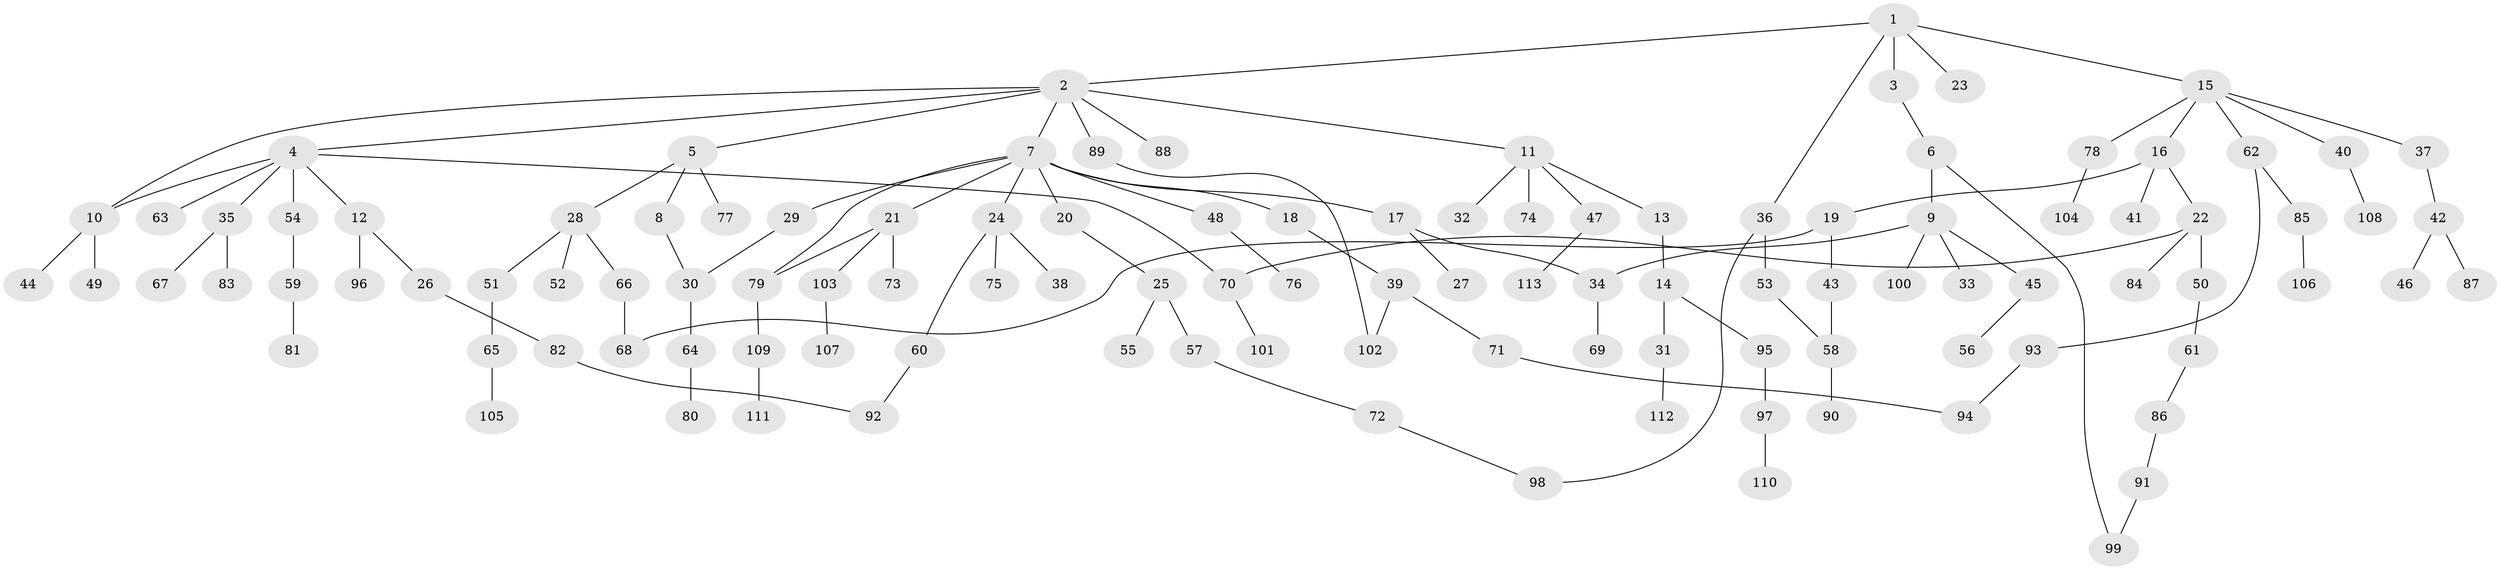 // Generated by graph-tools (version 1.1) at 2025/13/03/09/25 04:13:32]
// undirected, 113 vertices, 124 edges
graph export_dot {
graph [start="1"]
  node [color=gray90,style=filled];
  1;
  2;
  3;
  4;
  5;
  6;
  7;
  8;
  9;
  10;
  11;
  12;
  13;
  14;
  15;
  16;
  17;
  18;
  19;
  20;
  21;
  22;
  23;
  24;
  25;
  26;
  27;
  28;
  29;
  30;
  31;
  32;
  33;
  34;
  35;
  36;
  37;
  38;
  39;
  40;
  41;
  42;
  43;
  44;
  45;
  46;
  47;
  48;
  49;
  50;
  51;
  52;
  53;
  54;
  55;
  56;
  57;
  58;
  59;
  60;
  61;
  62;
  63;
  64;
  65;
  66;
  67;
  68;
  69;
  70;
  71;
  72;
  73;
  74;
  75;
  76;
  77;
  78;
  79;
  80;
  81;
  82;
  83;
  84;
  85;
  86;
  87;
  88;
  89;
  90;
  91;
  92;
  93;
  94;
  95;
  96;
  97;
  98;
  99;
  100;
  101;
  102;
  103;
  104;
  105;
  106;
  107;
  108;
  109;
  110;
  111;
  112;
  113;
  1 -- 2;
  1 -- 3;
  1 -- 15;
  1 -- 23;
  1 -- 36;
  2 -- 4;
  2 -- 5;
  2 -- 7;
  2 -- 11;
  2 -- 88;
  2 -- 89;
  2 -- 10;
  3 -- 6;
  4 -- 10;
  4 -- 12;
  4 -- 35;
  4 -- 54;
  4 -- 63;
  4 -- 70;
  5 -- 8;
  5 -- 28;
  5 -- 77;
  6 -- 9;
  6 -- 99;
  7 -- 17;
  7 -- 18;
  7 -- 20;
  7 -- 21;
  7 -- 24;
  7 -- 29;
  7 -- 48;
  7 -- 79;
  8 -- 30;
  9 -- 33;
  9 -- 45;
  9 -- 100;
  9 -- 34;
  10 -- 44;
  10 -- 49;
  11 -- 13;
  11 -- 32;
  11 -- 47;
  11 -- 74;
  12 -- 26;
  12 -- 96;
  13 -- 14;
  14 -- 31;
  14 -- 95;
  15 -- 16;
  15 -- 37;
  15 -- 40;
  15 -- 62;
  15 -- 78;
  16 -- 19;
  16 -- 22;
  16 -- 41;
  17 -- 27;
  17 -- 34;
  18 -- 39;
  19 -- 43;
  19 -- 68;
  20 -- 25;
  21 -- 73;
  21 -- 79;
  21 -- 103;
  22 -- 50;
  22 -- 70;
  22 -- 84;
  24 -- 38;
  24 -- 60;
  24 -- 75;
  25 -- 55;
  25 -- 57;
  26 -- 82;
  28 -- 51;
  28 -- 52;
  28 -- 66;
  29 -- 30;
  30 -- 64;
  31 -- 112;
  34 -- 69;
  35 -- 67;
  35 -- 83;
  36 -- 53;
  36 -- 98;
  37 -- 42;
  39 -- 71;
  39 -- 102;
  40 -- 108;
  42 -- 46;
  42 -- 87;
  43 -- 58;
  45 -- 56;
  47 -- 113;
  48 -- 76;
  50 -- 61;
  51 -- 65;
  53 -- 58;
  54 -- 59;
  57 -- 72;
  58 -- 90;
  59 -- 81;
  60 -- 92;
  61 -- 86;
  62 -- 85;
  62 -- 93;
  64 -- 80;
  65 -- 105;
  66 -- 68;
  70 -- 101;
  71 -- 94;
  72 -- 98;
  78 -- 104;
  79 -- 109;
  82 -- 92;
  85 -- 106;
  86 -- 91;
  89 -- 102;
  91 -- 99;
  93 -- 94;
  95 -- 97;
  97 -- 110;
  103 -- 107;
  109 -- 111;
}
